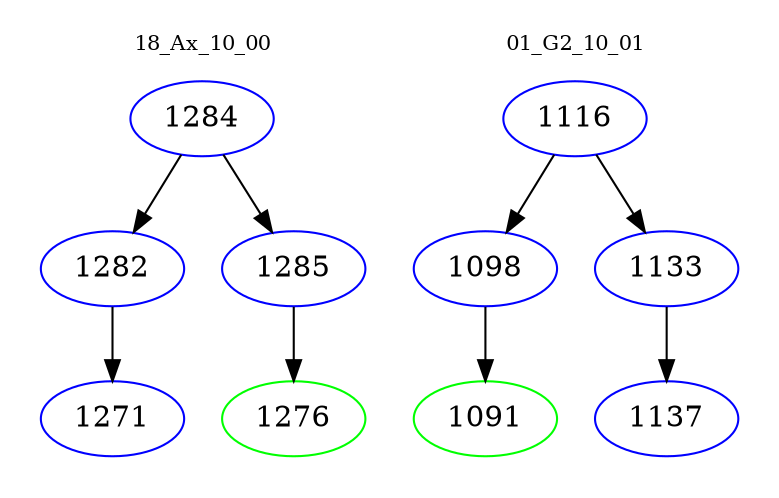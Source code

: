 digraph{
subgraph cluster_0 {
color = white
label = "18_Ax_10_00";
fontsize=10;
T0_1284 [label="1284", color="blue"]
T0_1284 -> T0_1282 [color="black"]
T0_1282 [label="1282", color="blue"]
T0_1282 -> T0_1271 [color="black"]
T0_1271 [label="1271", color="blue"]
T0_1284 -> T0_1285 [color="black"]
T0_1285 [label="1285", color="blue"]
T0_1285 -> T0_1276 [color="black"]
T0_1276 [label="1276", color="green"]
}
subgraph cluster_1 {
color = white
label = "01_G2_10_01";
fontsize=10;
T1_1116 [label="1116", color="blue"]
T1_1116 -> T1_1098 [color="black"]
T1_1098 [label="1098", color="blue"]
T1_1098 -> T1_1091 [color="black"]
T1_1091 [label="1091", color="green"]
T1_1116 -> T1_1133 [color="black"]
T1_1133 [label="1133", color="blue"]
T1_1133 -> T1_1137 [color="black"]
T1_1137 [label="1137", color="blue"]
}
}
